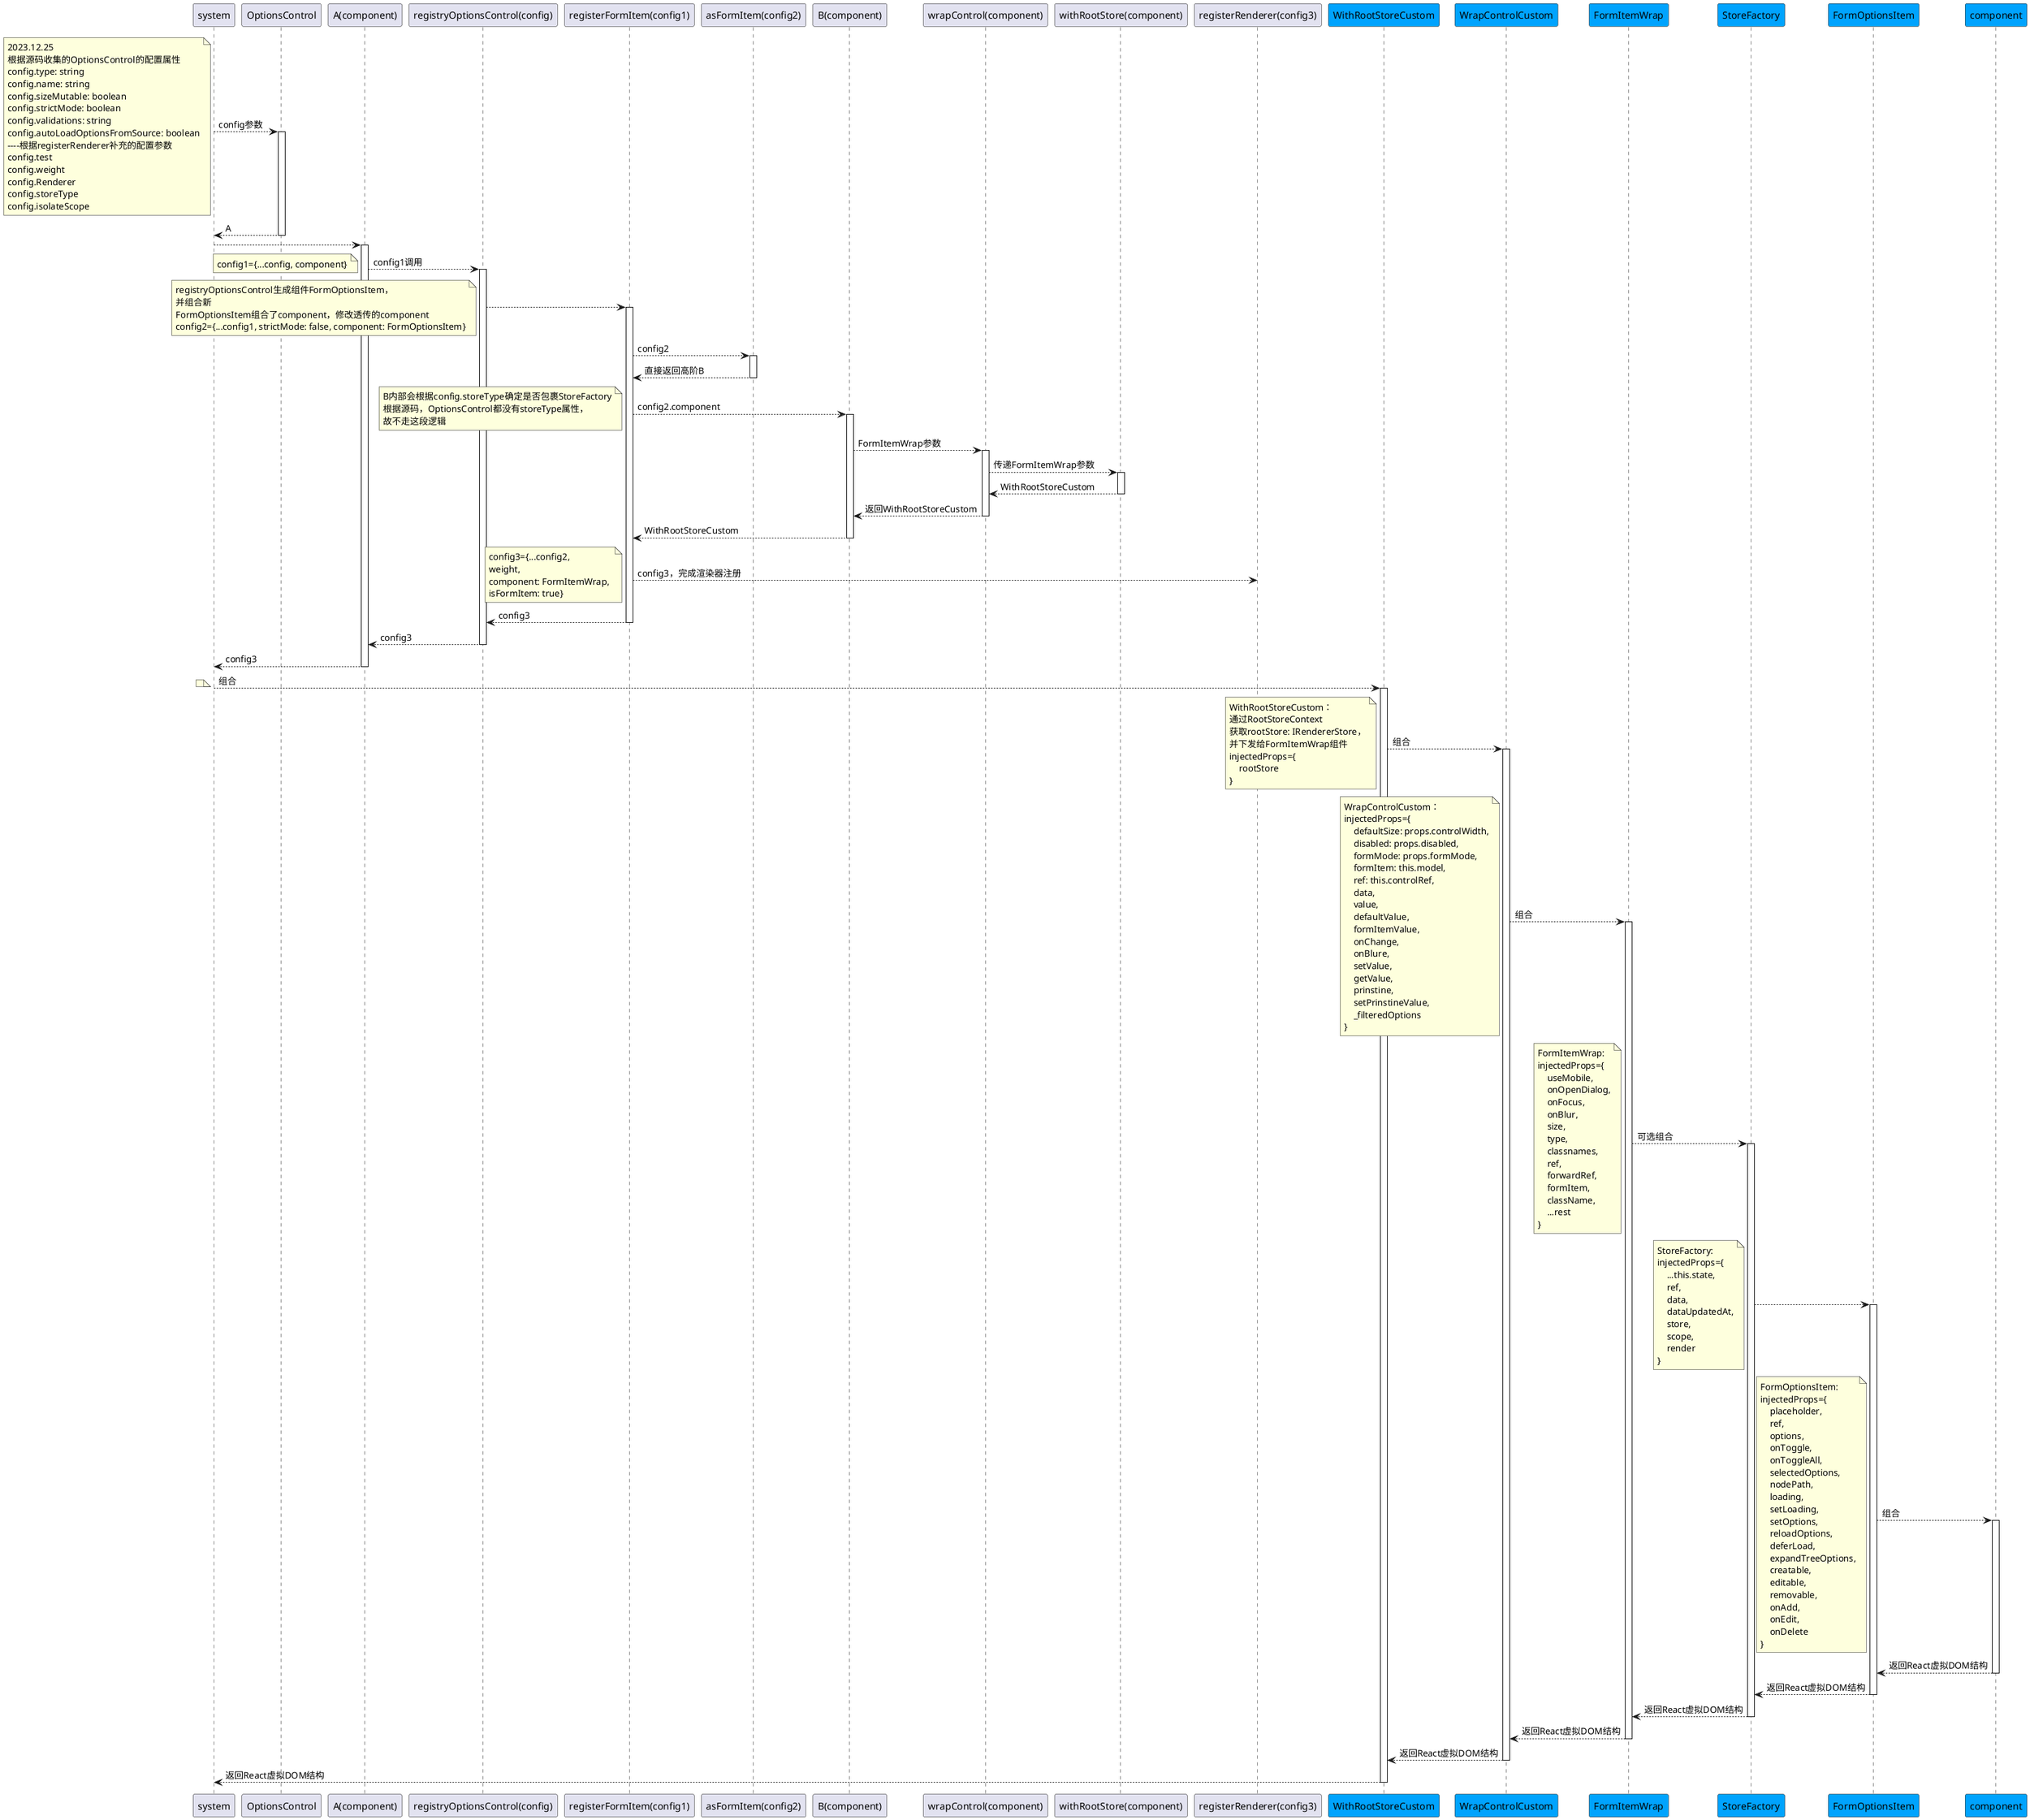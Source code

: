 @startuml OptionsControl调用流程
' 如果你的表单组件性质和 amis 的 Select、Checkboxes、List 差不多，用户配置配置 source 可通过 API 拉取选项，你可以用 OptionsControl 取代 FormItem 这个注解。
' 用法是一样，功能方面主要多了以下功能。
' - 可以配置 options，options 支持配置 visibleOn hiddenOn 等表达式
' - 可以配置 `source` 换成动态拉取 options 的功能，source 中有变量依赖会自动重新拉取。
' - 下发了这些 props，可以更方便选项。
'   - `options` 不管是用户配置的静态 options 还是配置 source 拉取的，下发到组件已经是最终的选项了。
'   - `selectedOptions` 数组类型，当前用户选中的选项。
'   - `loading` 当前选项是否在加载
'   - `onToggle` 切换一个选项的值
'   - `onToggleAll` 切换所有选项的值，类似于全选。
participant system
participant OptionsControl
participant "A(component)" as A
participant "registryOptionsControl(config)" as registryOptionsControl
participant "registerFormItem(config1)" as registerFormItem
participant "asFormItem(config2)" as asFormItem
participant "B(component)" as B
participant "wrapControl(component)" as wrapControl
participant "withRootStore(component)" as withRootStore
participant "registerRenderer(config3)" as registerRenderer

participant WithRootStoreCustom #00a3fe
participant WrapControlCustom #00a3fe
participant FormItemWrap #00a3fe
participant StoreFactory #00a3fe
participant FormOptionsItem #00a3fe
participant component #00a3fe

system ---> OptionsControl ++:config参数
note left
2023.12.25
根据源码收集的OptionsControl的配置属性
config.type: string
config.name: string
config.sizeMutable: boolean
config.strictMode: boolean
config.validations: string
config.autoLoadOptionsFromSource: boolean
----根据registerRenderer补充的配置参数
config.test
config.weight
config.Renderer
config.storeType
config.isolateScope
end note
return A
system ---> A ++:
    A ---> registryOptionsControl ++: config1调用
    note left
    config1={...config, component}
    end note
        registryOptionsControl --> registerFormItem ++:
        note left
        registryOptionsControl生成组件FormOptionsItem，
        并组合新
        FormOptionsItem组合了component，修改透传的component
        config2={...config1, strictMode: false, component: FormOptionsItem}
        end note
            registerFormItem --> asFormItem ++: config2
            return 直接返回高阶B
            registerFormItem --> B ++: config2.component
            note left
            B内部会根据config.storeType确定是否包裹StoreFactory
            根据源码，OptionsControl都没有storeType属性，
            故不走这段逻辑
            end note
                B --> wrapControl ++: FormItemWrap参数
                    wrapControl --> withRootStore ++: 传递FormItemWrap参数
                    return WithRootStoreCustom
                return 返回WithRootStoreCustom
            return WithRootStoreCustom
            registerFormItem --> registerRenderer: config3，完成渲染器注册
            note left
            config3={...config2, 
            weight, 
            component: FormItemWrap, 
            isFormItem: true}
            end note
            return config3
        return config3
    return config3


system ---> WithRootStoreCustom ++: 组合
note left
end note
    WithRootStoreCustom ---> WrapControlCustom ++: 组合
    note left
    WithRootStoreCustom：
    通过RootStoreContext
    获取rootStore: IRendererStore，
    并下发给FormItemWrap组件
    injectedProps={
        rootStore
    }
    end note
        WrapControlCustom ---> FormItemWrap ++: 组合
        note left
        WrapControlCustom：
        injectedProps={
            defaultSize: props.controlWidth,
            disabled: props.disabled,
            formMode: props.formMode,
            formItem: this.model,
            ref: this.controlRef,
            data,
            value,
            defaultValue,
            formItemValue,
            onChange,
            onBlure,
            setValue,
            getValue,
            prinstine,
            setPrinstineValue,
            _filteredOptions
        }
        end note
            FormItemWrap ---> StoreFactory ++: 可选组合
            note left
            FormItemWrap:
            injectedProps={
                useMobile,
                onOpenDialog,
                onFocus,
                onBlur,
                size,
                type,
                classnames,
                ref,
                forwardRef,
                formItem,
                className,
                ...rest
            }
            end note
                StoreFactory ---> FormOptionsItem ++:
                note left
                StoreFactory:
                injectedProps={
                    ...this.state,
                    ref,
                    data,
                    dataUpdatedAt,
                    store,
                    scope,
                    render
                }
                end note
                    FormOptionsItem ---> component ++: 组合
                    note left
                    FormOptionsItem:
                    injectedProps={
                        placeholder,
                        ref,
                        options,
                        onToggle,
                        onToggleAll,
                        selectedOptions,
                        nodePath,
                        loading,
                        setLoading,
                        setOptions,
                        reloadOptions,
                        deferLoad,
                        expandTreeOptions,
                        creatable,
                        editable,
                        removable,
                        onAdd,
                        onEdit,
                        onDelete
                    }
                    end note
                    return 返回React虚拟DOM结构
                return 返回React虚拟DOM结构
            return 返回React虚拟DOM结构
        return 返回React虚拟DOM结构
    return 返回React虚拟DOM结构
return 返回React虚拟DOM结构
@enduml